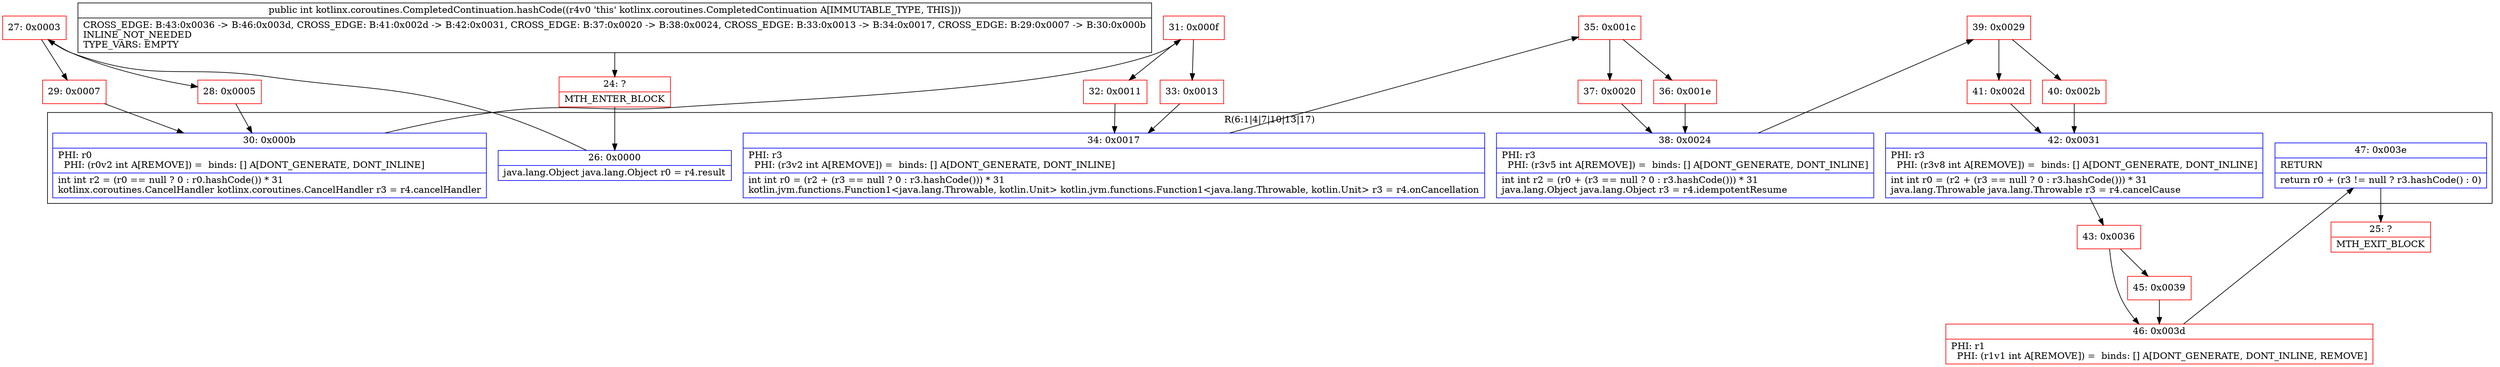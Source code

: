 digraph "CFG forkotlinx.coroutines.CompletedContinuation.hashCode()I" {
subgraph cluster_Region_417407000 {
label = "R(6:1|4|7|10|13|17)";
node [shape=record,color=blue];
Node_26 [shape=record,label="{26\:\ 0x0000|java.lang.Object java.lang.Object r0 = r4.result\l}"];
Node_30 [shape=record,label="{30\:\ 0x000b|PHI: r0 \l  PHI: (r0v2 int A[REMOVE]) =  binds: [] A[DONT_GENERATE, DONT_INLINE]\l|int int r2 = (r0 == null ? 0 : r0.hashCode()) * 31\lkotlinx.coroutines.CancelHandler kotlinx.coroutines.CancelHandler r3 = r4.cancelHandler\l}"];
Node_34 [shape=record,label="{34\:\ 0x0017|PHI: r3 \l  PHI: (r3v2 int A[REMOVE]) =  binds: [] A[DONT_GENERATE, DONT_INLINE]\l|int int r0 = (r2 + (r3 == null ? 0 : r3.hashCode())) * 31\lkotlin.jvm.functions.Function1\<java.lang.Throwable, kotlin.Unit\> kotlin.jvm.functions.Function1\<java.lang.Throwable, kotlin.Unit\> r3 = r4.onCancellation\l}"];
Node_38 [shape=record,label="{38\:\ 0x0024|PHI: r3 \l  PHI: (r3v5 int A[REMOVE]) =  binds: [] A[DONT_GENERATE, DONT_INLINE]\l|int int r2 = (r0 + (r3 == null ? 0 : r3.hashCode())) * 31\ljava.lang.Object java.lang.Object r3 = r4.idempotentResume\l}"];
Node_42 [shape=record,label="{42\:\ 0x0031|PHI: r3 \l  PHI: (r3v8 int A[REMOVE]) =  binds: [] A[DONT_GENERATE, DONT_INLINE]\l|int int r0 = (r2 + (r3 == null ? 0 : r3.hashCode())) * 31\ljava.lang.Throwable java.lang.Throwable r3 = r4.cancelCause\l}"];
Node_47 [shape=record,label="{47\:\ 0x003e|RETURN\l|return r0 + (r3 != null ? r3.hashCode() : 0)\l}"];
}
Node_24 [shape=record,color=red,label="{24\:\ ?|MTH_ENTER_BLOCK\l}"];
Node_27 [shape=record,color=red,label="{27\:\ 0x0003}"];
Node_28 [shape=record,color=red,label="{28\:\ 0x0005}"];
Node_31 [shape=record,color=red,label="{31\:\ 0x000f}"];
Node_32 [shape=record,color=red,label="{32\:\ 0x0011}"];
Node_35 [shape=record,color=red,label="{35\:\ 0x001c}"];
Node_36 [shape=record,color=red,label="{36\:\ 0x001e}"];
Node_39 [shape=record,color=red,label="{39\:\ 0x0029}"];
Node_40 [shape=record,color=red,label="{40\:\ 0x002b}"];
Node_43 [shape=record,color=red,label="{43\:\ 0x0036}"];
Node_45 [shape=record,color=red,label="{45\:\ 0x0039}"];
Node_46 [shape=record,color=red,label="{46\:\ 0x003d|PHI: r1 \l  PHI: (r1v1 int A[REMOVE]) =  binds: [] A[DONT_GENERATE, DONT_INLINE, REMOVE]\l}"];
Node_25 [shape=record,color=red,label="{25\:\ ?|MTH_EXIT_BLOCK\l}"];
Node_41 [shape=record,color=red,label="{41\:\ 0x002d}"];
Node_37 [shape=record,color=red,label="{37\:\ 0x0020}"];
Node_33 [shape=record,color=red,label="{33\:\ 0x0013}"];
Node_29 [shape=record,color=red,label="{29\:\ 0x0007}"];
MethodNode[shape=record,label="{public int kotlinx.coroutines.CompletedContinuation.hashCode((r4v0 'this' kotlinx.coroutines.CompletedContinuation A[IMMUTABLE_TYPE, THIS]))  | CROSS_EDGE: B:43:0x0036 \-\> B:46:0x003d, CROSS_EDGE: B:41:0x002d \-\> B:42:0x0031, CROSS_EDGE: B:37:0x0020 \-\> B:38:0x0024, CROSS_EDGE: B:33:0x0013 \-\> B:34:0x0017, CROSS_EDGE: B:29:0x0007 \-\> B:30:0x000b\lINLINE_NOT_NEEDED\lTYPE_VARS: EMPTY\l}"];
MethodNode -> Node_24;Node_26 -> Node_27;
Node_30 -> Node_31;
Node_34 -> Node_35;
Node_38 -> Node_39;
Node_42 -> Node_43;
Node_47 -> Node_25;
Node_24 -> Node_26;
Node_27 -> Node_28;
Node_27 -> Node_29;
Node_28 -> Node_30;
Node_31 -> Node_32;
Node_31 -> Node_33;
Node_32 -> Node_34;
Node_35 -> Node_36;
Node_35 -> Node_37;
Node_36 -> Node_38;
Node_39 -> Node_40;
Node_39 -> Node_41;
Node_40 -> Node_42;
Node_43 -> Node_45;
Node_43 -> Node_46;
Node_45 -> Node_46;
Node_46 -> Node_47;
Node_41 -> Node_42;
Node_37 -> Node_38;
Node_33 -> Node_34;
Node_29 -> Node_30;
}

